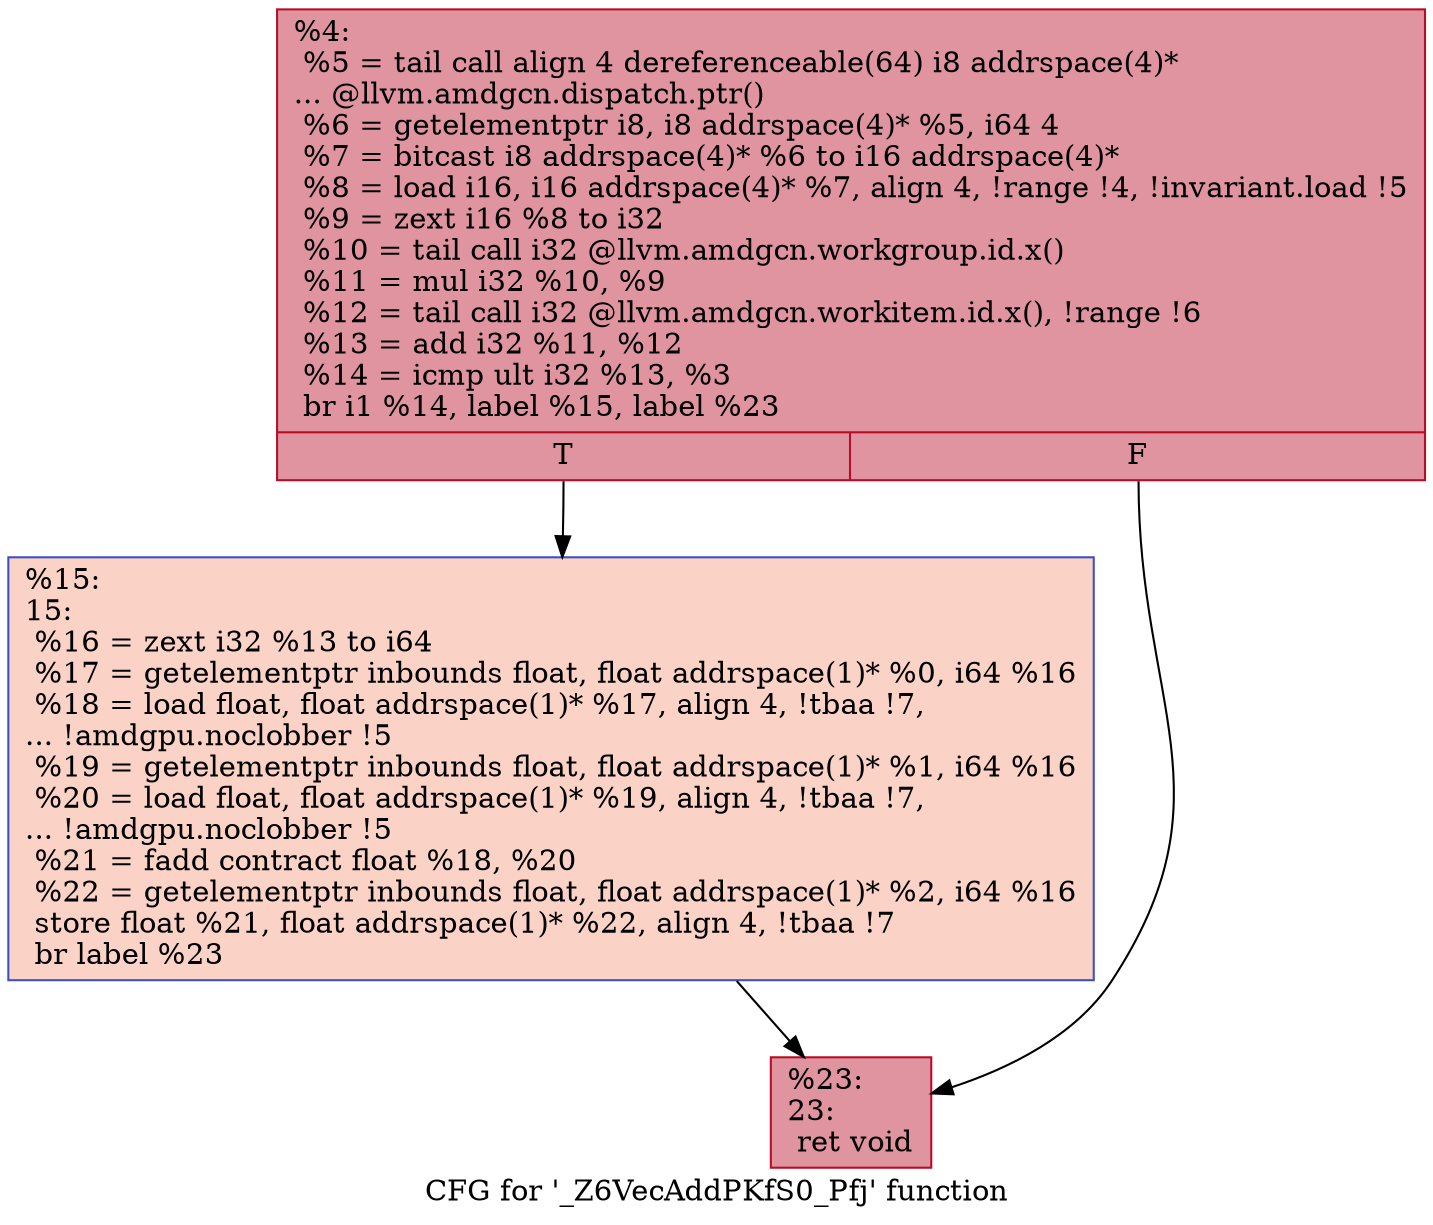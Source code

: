 digraph "CFG for '_Z6VecAddPKfS0_Pfj' function" {
	label="CFG for '_Z6VecAddPKfS0_Pfj' function";

	Node0x5bf70b0 [shape=record,color="#b70d28ff", style=filled, fillcolor="#b70d2870",label="{%4:\l  %5 = tail call align 4 dereferenceable(64) i8 addrspace(4)*\l... @llvm.amdgcn.dispatch.ptr()\l  %6 = getelementptr i8, i8 addrspace(4)* %5, i64 4\l  %7 = bitcast i8 addrspace(4)* %6 to i16 addrspace(4)*\l  %8 = load i16, i16 addrspace(4)* %7, align 4, !range !4, !invariant.load !5\l  %9 = zext i16 %8 to i32\l  %10 = tail call i32 @llvm.amdgcn.workgroup.id.x()\l  %11 = mul i32 %10, %9\l  %12 = tail call i32 @llvm.amdgcn.workitem.id.x(), !range !6\l  %13 = add i32 %11, %12\l  %14 = icmp ult i32 %13, %3\l  br i1 %14, label %15, label %23\l|{<s0>T|<s1>F}}"];
	Node0x5bf70b0:s0 -> Node0x5bf8fb0;
	Node0x5bf70b0:s1 -> Node0x5bf9040;
	Node0x5bf8fb0 [shape=record,color="#3d50c3ff", style=filled, fillcolor="#f59c7d70",label="{%15:\l15:                                               \l  %16 = zext i32 %13 to i64\l  %17 = getelementptr inbounds float, float addrspace(1)* %0, i64 %16\l  %18 = load float, float addrspace(1)* %17, align 4, !tbaa !7,\l... !amdgpu.noclobber !5\l  %19 = getelementptr inbounds float, float addrspace(1)* %1, i64 %16\l  %20 = load float, float addrspace(1)* %19, align 4, !tbaa !7,\l... !amdgpu.noclobber !5\l  %21 = fadd contract float %18, %20\l  %22 = getelementptr inbounds float, float addrspace(1)* %2, i64 %16\l  store float %21, float addrspace(1)* %22, align 4, !tbaa !7\l  br label %23\l}"];
	Node0x5bf8fb0 -> Node0x5bf9040;
	Node0x5bf9040 [shape=record,color="#b70d28ff", style=filled, fillcolor="#b70d2870",label="{%23:\l23:                                               \l  ret void\l}"];
}
